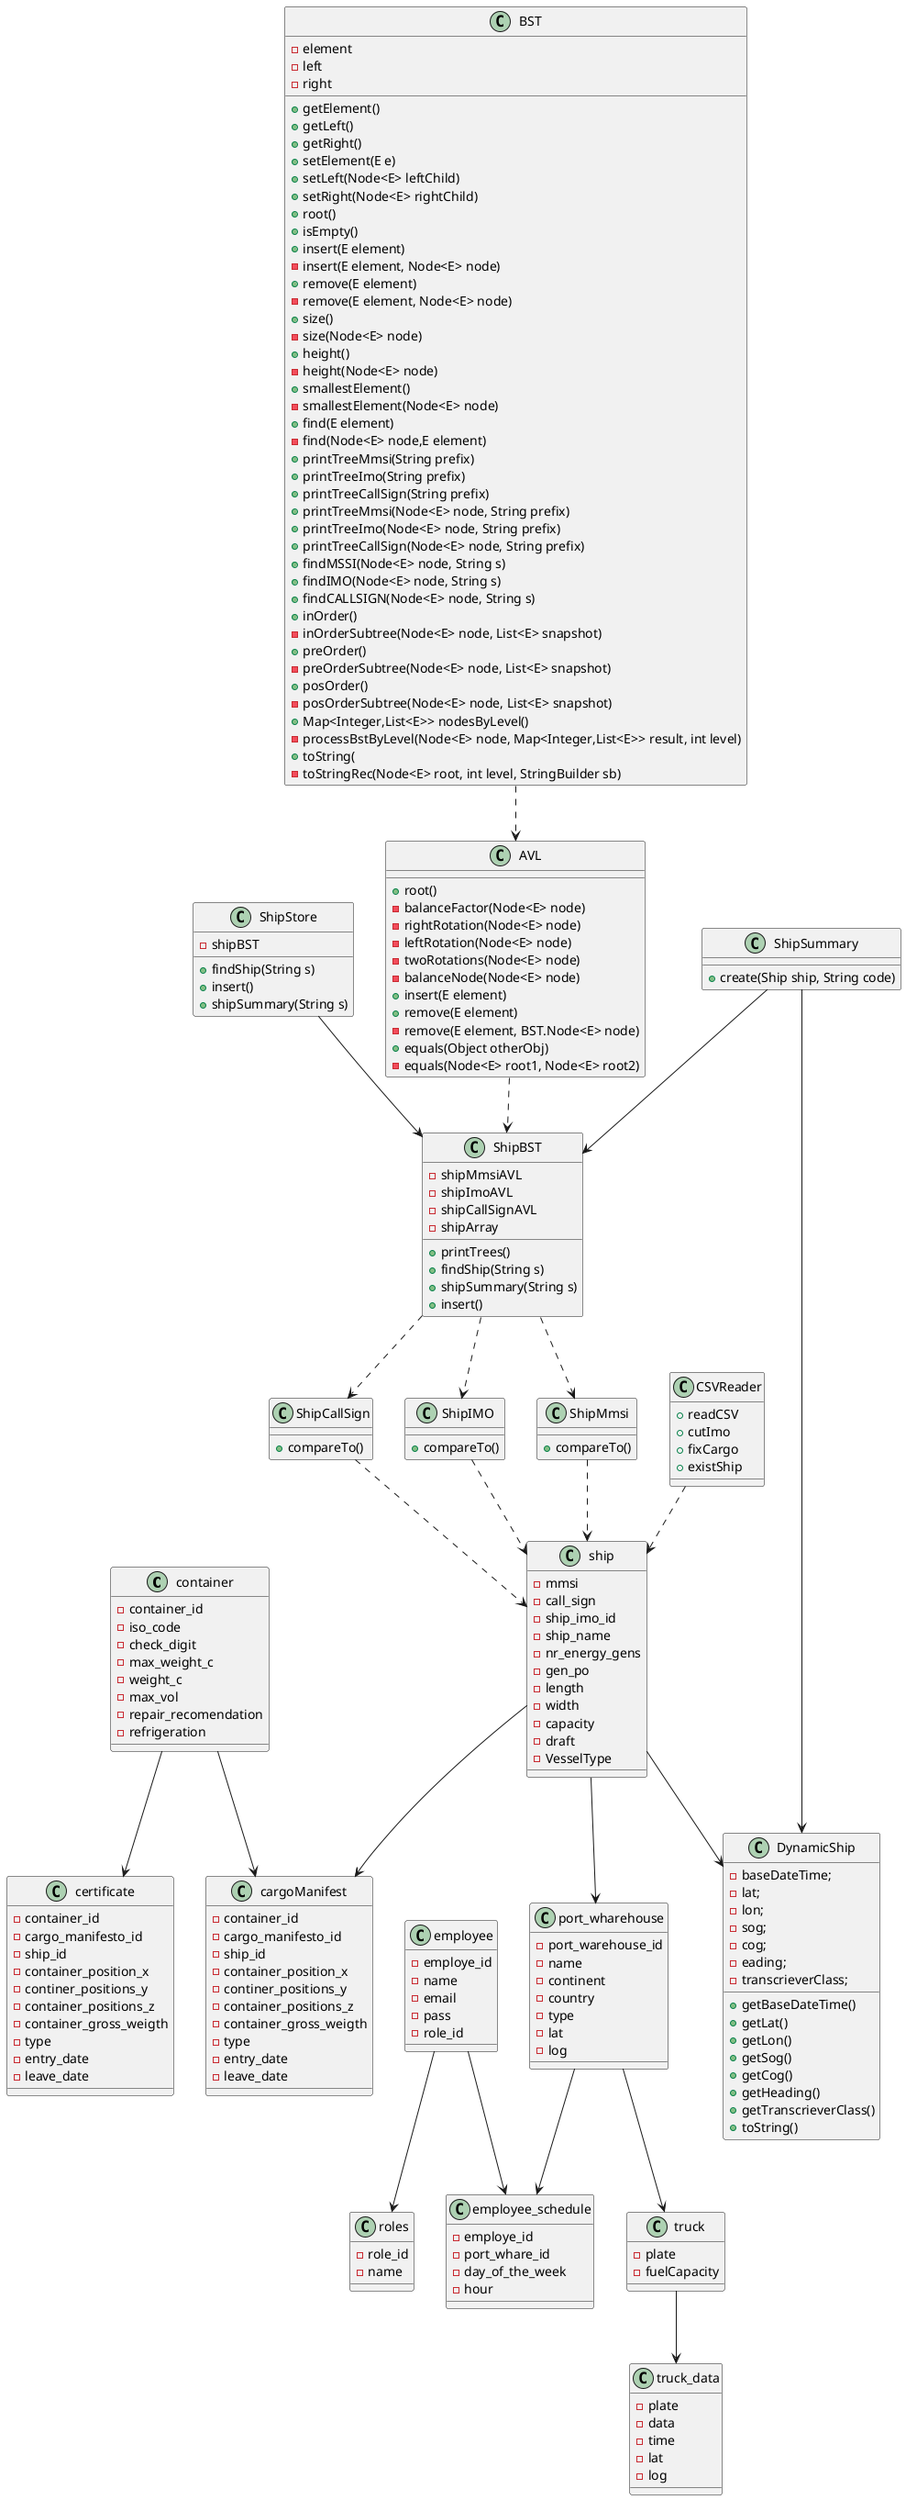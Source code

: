 @startuml
class container{
    -container_id
    -iso_code
    -check_digit
    -max_weight_c
    -weight_c
    -max_vol
    -repair_recomendation
    -refrigeration
}
class certificate{
    -container_id
    -cargo_manifesto_id
    -ship_id
    -container_position_x
    -continer_positions_y
    -container_positions_z
    -container_gross_weigth
    -type
    -entry_date
    -leave_date
}
class ship{
    -mmsi
    -call_sign
    -ship_imo_id
    -ship_name
    -nr_energy_gens
    -gen_po
    -length
    -width
    -capacity
    -draft
    -VesselType
  }

class port_wharehouse{
    -port_warehouse_id
    -name
    -continent
    -country
    -type
    -lat
    -log
}
class roles{
    -role_id
    -name
}
class employee{
    -employe_id
    -name
    -email
    -pass
    -role_id
}
class cargoManifest{
    -container_id
    -cargo_manifesto_id
    -ship_id
    -container_position_x
    -continer_positions_y
    -container_positions_z
    -container_gross_weigth
    -type
    -entry_date
    -leave_date
}
class truck{
    -plate
    -fuelCapacity
}
class truck_data{
    -plate
    -data
    -time
    -lat
    -log
}
class employee_schedule{
    -employe_id
    -port_whare_id
    -day_of_the_week
    -hour
}
class ShipBST{
    -shipMmsiAVL
    -shipImoAVL
    -shipCallSignAVL
    -shipArray
    +printTrees()
    +findShip(String s)
    +shipSummary(String s)
    +insert()
}
class ShipCallSign{
    +compareTo()
}
class ShipIMO{
    +compareTo()
}
class ShipMmsi{
    +compareTo()
}

class DynamicShip{
    -baseDateTime;
    -lat;
    -lon;
    -sog;
    -cog;
    -eading;
    -transcrieverClass;

    +getBaseDateTime()
    +getLat()
    +getLon()
    +getSog()
    +getCog()
    +getHeading()
    +getTranscrieverClass()
    +toString()
}
class ShipStore{
    -shipBST

    +findShip(String s)
    +insert()
    +shipSummary(String s)
}
class AVL{
    +root()
    -balanceFactor(Node<E> node)
    -rightRotation(Node<E> node)
    -leftRotation(Node<E> node)
    -twoRotations(Node<E> node)
    -balanceNode(Node<E> node)
    +insert(E element)
    +remove(E element)
    -remove(E element, BST.Node<E> node)
    +equals(Object otherObj)
    -equals(Node<E> root1, Node<E> root2)
}
class BST{
    -element
    -left
    -right
    +getElement()
    +getLeft()
    +getRight()
    +setElement(E e)
    +setLeft(Node<E> leftChild)
    +setRight(Node<E> rightChild)
    +root()
    +isEmpty()
    +insert(E element)
    -insert(E element, Node<E> node)
    +remove(E element)
    -remove(E element, Node<E> node)
    +size()
    -size(Node<E> node)
    +height()
    -height(Node<E> node)
    +smallestElement()
    -smallestElement(Node<E> node)
    +find(E element)
    -find(Node<E> node,E element)
    +printTreeMmsi(String prefix)
    +printTreeImo(String prefix)
    +printTreeCallSign(String prefix)
    +printTreeMmsi(Node<E> node, String prefix)
    +printTreeImo(Node<E> node, String prefix)
    +printTreeCallSign(Node<E> node, String prefix)
    +findMSSI(Node<E> node, String s)
    +findIMO(Node<E> node, String s)
    +findCALLSIGN(Node<E> node, String s)
    +inOrder()
    -inOrderSubtree(Node<E> node, List<E> snapshot)
    +preOrder()
    -preOrderSubtree(Node<E> node, List<E> snapshot)
    +posOrder()
    -posOrderSubtree(Node<E> node, List<E> snapshot)
    +Map<Integer,List<E>> nodesByLevel()
    -processBstByLevel(Node<E> node, Map<Integer,List<E>> result, int level)
    +toString(
    -toStringRec(Node<E> root, int level, StringBuilder sb)
}

class CSVReader {
    +readCSV
    +cutImo
    +fixCargo
    +existShip
}
class ShipSummary{
    +create(Ship ship, String code)
}

ShipSummary-->DynamicShip
ShipSummary-->ShipBST

CSVReader..>ship

BST..>AVL

AVL..>ShipBST

ShipStore-->ShipBST

ShipBST..> ShipCallSign
ShipBST..> ShipIMO
ShipBST..>ShipMmsi

ShipIMO..>ship
ShipMmsi..>ship
ShipCallSign..>ship


ship-->DynamicShip
ship-->cargoManifest
ship--> port_wharehouse

container-->cargoManifest
container-->certificate

port_wharehouse-->truck
port_wharehouse-->employee_schedule

employee-->roles
employee-->employee_schedule

truck-->truck_data

@enduml